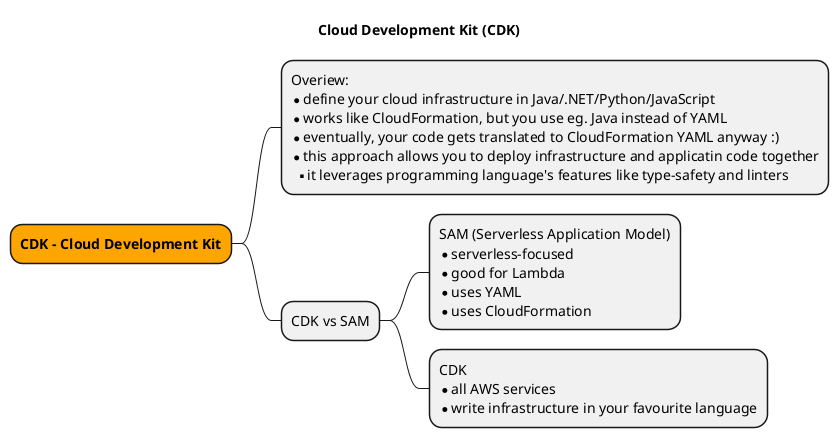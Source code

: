 @startmindmap 00-diagram

title Cloud Development Kit (CDK)

<style>
mindmapDiagram {
  .trail {
    BackgroundColor Pink
  }
  .orange {
    BackgroundColor orange
  }
  .xray {
    BackgroundColor LightSkyBlue
  }
  .watch {
    BackgroundColor LightGreen
  }
}
</style>


*[#Orange] <b>CDK - Cloud Development Kit
 * Overiew:\n*define your cloud infrastructure in Java/.NET/Python/JavaScript\n*works like CloudFormation, but you use eg. Java instead of YAML\n*eventually, your code gets translated to CloudFormation YAML anyway :)\n*this approach allows you to deploy infrastructure and applicatin code together\n**it leverages programming language's features like type-safety and linters
 * CDK vs SAM
  * SAM (Serverless Application Model)\n*serverless-focused\n*good for Lambda\n*uses YAML\n*uses CloudFormation
  * CDK\n*all AWS services\n*write infrastructure in your favourite language
@endmindmap

